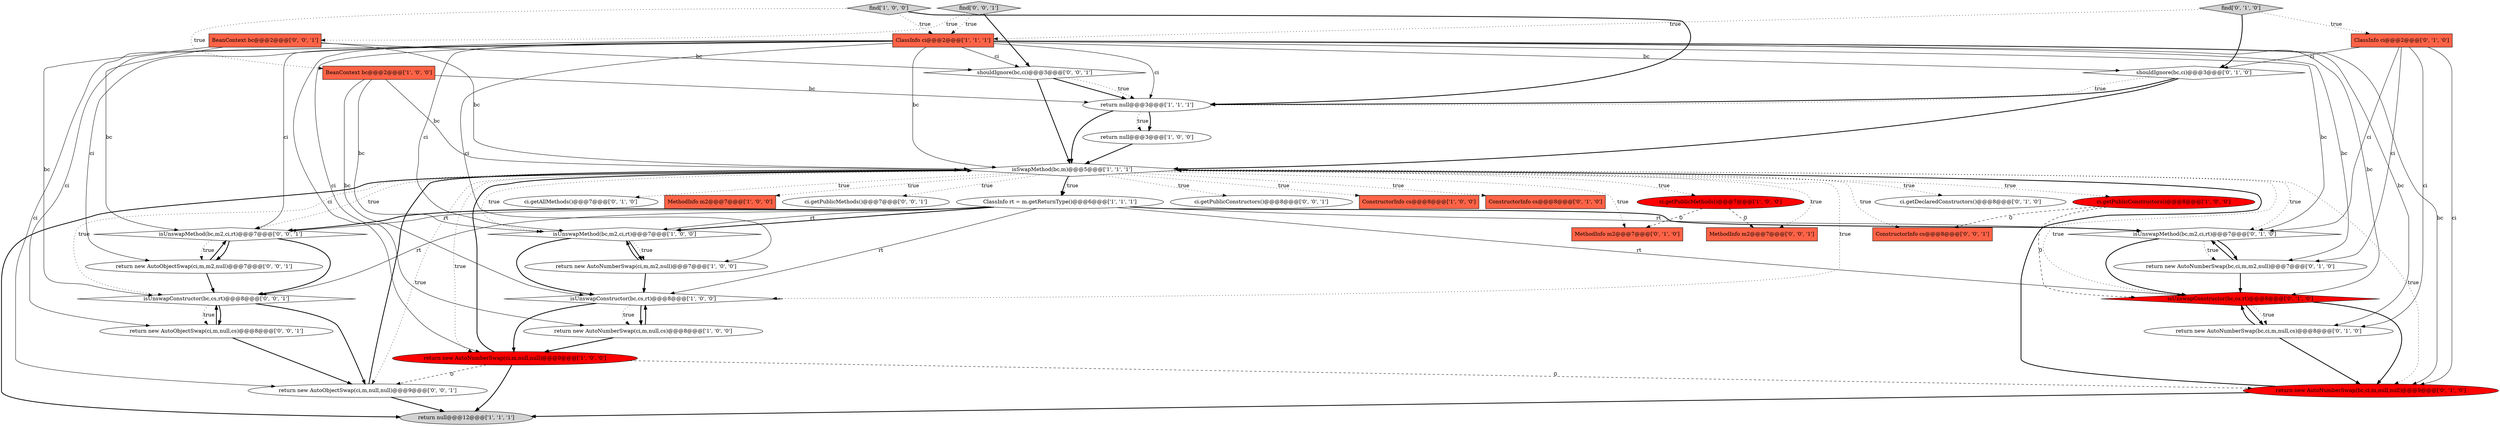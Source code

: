 digraph {
18 [style = filled, label = "ci.getDeclaredConstructors()@@@8@@@['0', '1', '0']", fillcolor = white, shape = ellipse image = "AAA0AAABBB2BBB"];
35 [style = filled, label = "isUnswapConstructor(bc,cs,rt)@@@8@@@['0', '0', '1']", fillcolor = white, shape = diamond image = "AAA0AAABBB3BBB"];
9 [style = filled, label = "BeanContext bc@@@2@@@['1', '0', '0']", fillcolor = tomato, shape = box image = "AAA0AAABBB1BBB"];
23 [style = filled, label = "return new AutoNumberSwap(bc,ci,m,m2,null)@@@7@@@['0', '1', '0']", fillcolor = white, shape = ellipse image = "AAA0AAABBB2BBB"];
31 [style = filled, label = "return new AutoObjectSwap(ci,m,null,cs)@@@8@@@['0', '0', '1']", fillcolor = white, shape = ellipse image = "AAA0AAABBB3BBB"];
21 [style = filled, label = "ci.getAllMethods()@@@7@@@['0', '1', '0']", fillcolor = white, shape = ellipse image = "AAA0AAABBB2BBB"];
6 [style = filled, label = "isUnswapMethod(bc,m2,ci,rt)@@@7@@@['1', '0', '0']", fillcolor = white, shape = diamond image = "AAA0AAABBB1BBB"];
14 [style = filled, label = "ci.getPublicConstructors()@@@8@@@['1', '0', '0']", fillcolor = red, shape = ellipse image = "AAA1AAABBB1BBB"];
24 [style = filled, label = "isUnswapConstructor(bc,cs,rt)@@@8@@@['0', '1', '0']", fillcolor = red, shape = diamond image = "AAA1AAABBB2BBB"];
5 [style = filled, label = "MethodInfo m2@@@7@@@['1', '0', '0']", fillcolor = tomato, shape = box image = "AAA0AAABBB1BBB"];
37 [style = filled, label = "return new AutoObjectSwap(ci,m,m2,null)@@@7@@@['0', '0', '1']", fillcolor = white, shape = ellipse image = "AAA0AAABBB3BBB"];
16 [style = filled, label = "ClassInfo rt = m.getReturnType()@@@6@@@['1', '1', '1']", fillcolor = white, shape = ellipse image = "AAA0AAABBB1BBB"];
30 [style = filled, label = "find['0', '0', '1']", fillcolor = lightgray, shape = diamond image = "AAA0AAABBB3BBB"];
7 [style = filled, label = "return null@@@3@@@['1', '1', '1']", fillcolor = white, shape = ellipse image = "AAA0AAABBB1BBB"];
3 [style = filled, label = "return new AutoNumberSwap(ci,m,m2,null)@@@7@@@['1', '0', '0']", fillcolor = white, shape = ellipse image = "AAA0AAABBB1BBB"];
27 [style = filled, label = "find['0', '1', '0']", fillcolor = lightgray, shape = diamond image = "AAA0AAABBB2BBB"];
1 [style = filled, label = "isUnswapConstructor(bc,cs,rt)@@@8@@@['1', '0', '0']", fillcolor = white, shape = diamond image = "AAA0AAABBB1BBB"];
33 [style = filled, label = "ci.getPublicMethods()@@@7@@@['0', '0', '1']", fillcolor = white, shape = ellipse image = "AAA0AAABBB3BBB"];
36 [style = filled, label = "isUnswapMethod(bc,m2,ci,rt)@@@7@@@['0', '0', '1']", fillcolor = white, shape = diamond image = "AAA0AAABBB3BBB"];
2 [style = filled, label = "find['1', '0', '0']", fillcolor = lightgray, shape = diamond image = "AAA0AAABBB1BBB"];
8 [style = filled, label = "ci.getPublicMethods()@@@7@@@['1', '0', '0']", fillcolor = red, shape = ellipse image = "AAA1AAABBB1BBB"];
12 [style = filled, label = "isSwapMethod(bc,m)@@@5@@@['1', '1', '1']", fillcolor = white, shape = diamond image = "AAA0AAABBB1BBB"];
32 [style = filled, label = "return new AutoObjectSwap(ci,m,null,null)@@@9@@@['0', '0', '1']", fillcolor = white, shape = ellipse image = "AAA0AAABBB3BBB"];
39 [style = filled, label = "MethodInfo m2@@@7@@@['0', '0', '1']", fillcolor = tomato, shape = box image = "AAA0AAABBB3BBB"];
25 [style = filled, label = "ClassInfo ci@@@2@@@['0', '1', '0']", fillcolor = tomato, shape = box image = "AAA0AAABBB2BBB"];
13 [style = filled, label = "return new AutoNumberSwap(ci,m,null,null)@@@9@@@['1', '0', '0']", fillcolor = red, shape = ellipse image = "AAA1AAABBB1BBB"];
15 [style = filled, label = "return null@@@12@@@['1', '1', '1']", fillcolor = lightgray, shape = ellipse image = "AAA0AAABBB1BBB"];
34 [style = filled, label = "ci.getPublicConstructors()@@@8@@@['0', '0', '1']", fillcolor = white, shape = ellipse image = "AAA0AAABBB3BBB"];
17 [style = filled, label = "shouldIgnore(bc,ci)@@@3@@@['0', '1', '0']", fillcolor = white, shape = diamond image = "AAA0AAABBB2BBB"];
26 [style = filled, label = "MethodInfo m2@@@7@@@['0', '1', '0']", fillcolor = tomato, shape = box image = "AAA1AAABBB2BBB"];
28 [style = filled, label = "return new AutoNumberSwap(bc,ci,m,null,null)@@@9@@@['0', '1', '0']", fillcolor = red, shape = ellipse image = "AAA1AAABBB2BBB"];
0 [style = filled, label = "return null@@@3@@@['1', '0', '0']", fillcolor = white, shape = ellipse image = "AAA0AAABBB1BBB"];
40 [style = filled, label = "BeanContext bc@@@2@@@['0', '0', '1']", fillcolor = tomato, shape = box image = "AAA0AAABBB3BBB"];
4 [style = filled, label = "ConstructorInfo cs@@@8@@@['1', '0', '0']", fillcolor = tomato, shape = box image = "AAA0AAABBB1BBB"];
29 [style = filled, label = "shouldIgnore(bc,ci)@@@3@@@['0', '0', '1']", fillcolor = white, shape = diamond image = "AAA0AAABBB3BBB"];
11 [style = filled, label = "ClassInfo ci@@@2@@@['1', '1', '1']", fillcolor = tomato, shape = box image = "AAA0AAABBB1BBB"];
22 [style = filled, label = "isUnswapMethod(bc,m2,ci,rt)@@@7@@@['0', '1', '0']", fillcolor = white, shape = diamond image = "AAA0AAABBB2BBB"];
38 [style = filled, label = "ConstructorInfo cs@@@8@@@['0', '0', '1']", fillcolor = tomato, shape = box image = "AAA0AAABBB3BBB"];
19 [style = filled, label = "return new AutoNumberSwap(bc,ci,m,null,cs)@@@8@@@['0', '1', '0']", fillcolor = white, shape = ellipse image = "AAA0AAABBB2BBB"];
10 [style = filled, label = "return new AutoNumberSwap(ci,m,null,cs)@@@8@@@['1', '0', '0']", fillcolor = white, shape = ellipse image = "AAA0AAABBB1BBB"];
20 [style = filled, label = "ConstructorInfo cs@@@8@@@['0', '1', '0']", fillcolor = tomato, shape = box image = "AAA0AAABBB2BBB"];
14->24 [style = dashed, label="0"];
6->3 [style = bold, label=""];
12->39 [style = dotted, label="true"];
9->7 [style = solid, label="bc"];
16->35 [style = solid, label="rt"];
12->8 [style = dotted, label="true"];
32->12 [style = bold, label=""];
11->22 [style = solid, label="bc"];
40->35 [style = solid, label="bc"];
16->24 [style = solid, label="rt"];
11->13 [style = solid, label="ci"];
12->21 [style = dotted, label="true"];
1->13 [style = bold, label=""];
30->29 [style = bold, label=""];
12->35 [style = dotted, label="true"];
19->24 [style = bold, label=""];
2->11 [style = dotted, label="true"];
9->1 [style = solid, label="bc"];
23->22 [style = bold, label=""];
12->20 [style = dotted, label="true"];
31->35 [style = bold, label=""];
11->32 [style = solid, label="ci"];
16->1 [style = solid, label="rt"];
27->17 [style = bold, label=""];
16->36 [style = solid, label="rt"];
19->28 [style = bold, label=""];
6->3 [style = dotted, label="true"];
12->33 [style = dotted, label="true"];
12->34 [style = dotted, label="true"];
24->28 [style = bold, label=""];
35->31 [style = bold, label=""];
11->19 [style = solid, label="bc"];
24->19 [style = bold, label=""];
22->23 [style = dotted, label="true"];
27->25 [style = dotted, label="true"];
37->36 [style = bold, label=""];
9->6 [style = solid, label="bc"];
16->6 [style = bold, label=""];
25->23 [style = solid, label="ci"];
7->0 [style = bold, label=""];
12->18 [style = dotted, label="true"];
16->22 [style = solid, label="rt"];
22->23 [style = bold, label=""];
16->6 [style = solid, label="rt"];
11->36 [style = solid, label="ci"];
40->36 [style = solid, label="bc"];
13->32 [style = dashed, label="0"];
13->28 [style = dashed, label="0"];
12->22 [style = dotted, label="true"];
13->12 [style = bold, label=""];
12->32 [style = dotted, label="true"];
12->6 [style = dotted, label="true"];
11->12 [style = solid, label="bc"];
24->19 [style = dotted, label="true"];
12->4 [style = dotted, label="true"];
13->15 [style = bold, label=""];
36->37 [style = bold, label=""];
11->17 [style = solid, label="bc"];
36->35 [style = bold, label=""];
10->1 [style = bold, label=""];
25->28 [style = solid, label="ci"];
16->36 [style = bold, label=""];
1->10 [style = dotted, label="true"];
3->1 [style = bold, label=""];
31->32 [style = bold, label=""];
0->12 [style = bold, label=""];
11->37 [style = solid, label="ci"];
29->7 [style = dotted, label="true"];
12->36 [style = dotted, label="true"];
35->32 [style = bold, label=""];
3->6 [style = bold, label=""];
28->12 [style = bold, label=""];
7->0 [style = dotted, label="true"];
35->31 [style = dotted, label="true"];
36->37 [style = dotted, label="true"];
25->22 [style = solid, label="ci"];
25->17 [style = solid, label="ci"];
11->31 [style = solid, label="ci"];
12->26 [style = dotted, label="true"];
6->1 [style = bold, label=""];
12->13 [style = dotted, label="true"];
17->12 [style = bold, label=""];
2->9 [style = dotted, label="true"];
10->13 [style = bold, label=""];
25->19 [style = solid, label="ci"];
14->38 [style = dashed, label="0"];
40->12 [style = solid, label="bc"];
12->24 [style = dotted, label="true"];
37->35 [style = bold, label=""];
30->11 [style = dotted, label="true"];
8->26 [style = dashed, label="0"];
40->29 [style = solid, label="bc"];
11->3 [style = solid, label="ci"];
9->12 [style = solid, label="bc"];
28->15 [style = bold, label=""];
7->12 [style = bold, label=""];
11->29 [style = solid, label="ci"];
12->15 [style = bold, label=""];
12->1 [style = dotted, label="true"];
12->16 [style = bold, label=""];
12->38 [style = dotted, label="true"];
16->22 [style = bold, label=""];
30->40 [style = dotted, label="true"];
11->24 [style = solid, label="bc"];
27->11 [style = dotted, label="true"];
12->28 [style = dotted, label="true"];
17->7 [style = bold, label=""];
11->10 [style = solid, label="ci"];
12->14 [style = dotted, label="true"];
23->24 [style = bold, label=""];
29->12 [style = bold, label=""];
11->23 [style = solid, label="bc"];
12->16 [style = dotted, label="true"];
12->5 [style = dotted, label="true"];
8->39 [style = dashed, label="0"];
32->15 [style = bold, label=""];
29->7 [style = bold, label=""];
17->7 [style = dotted, label="true"];
2->7 [style = bold, label=""];
22->24 [style = bold, label=""];
11->28 [style = solid, label="bc"];
11->6 [style = solid, label="ci"];
1->10 [style = bold, label=""];
11->7 [style = solid, label="ci"];
}
